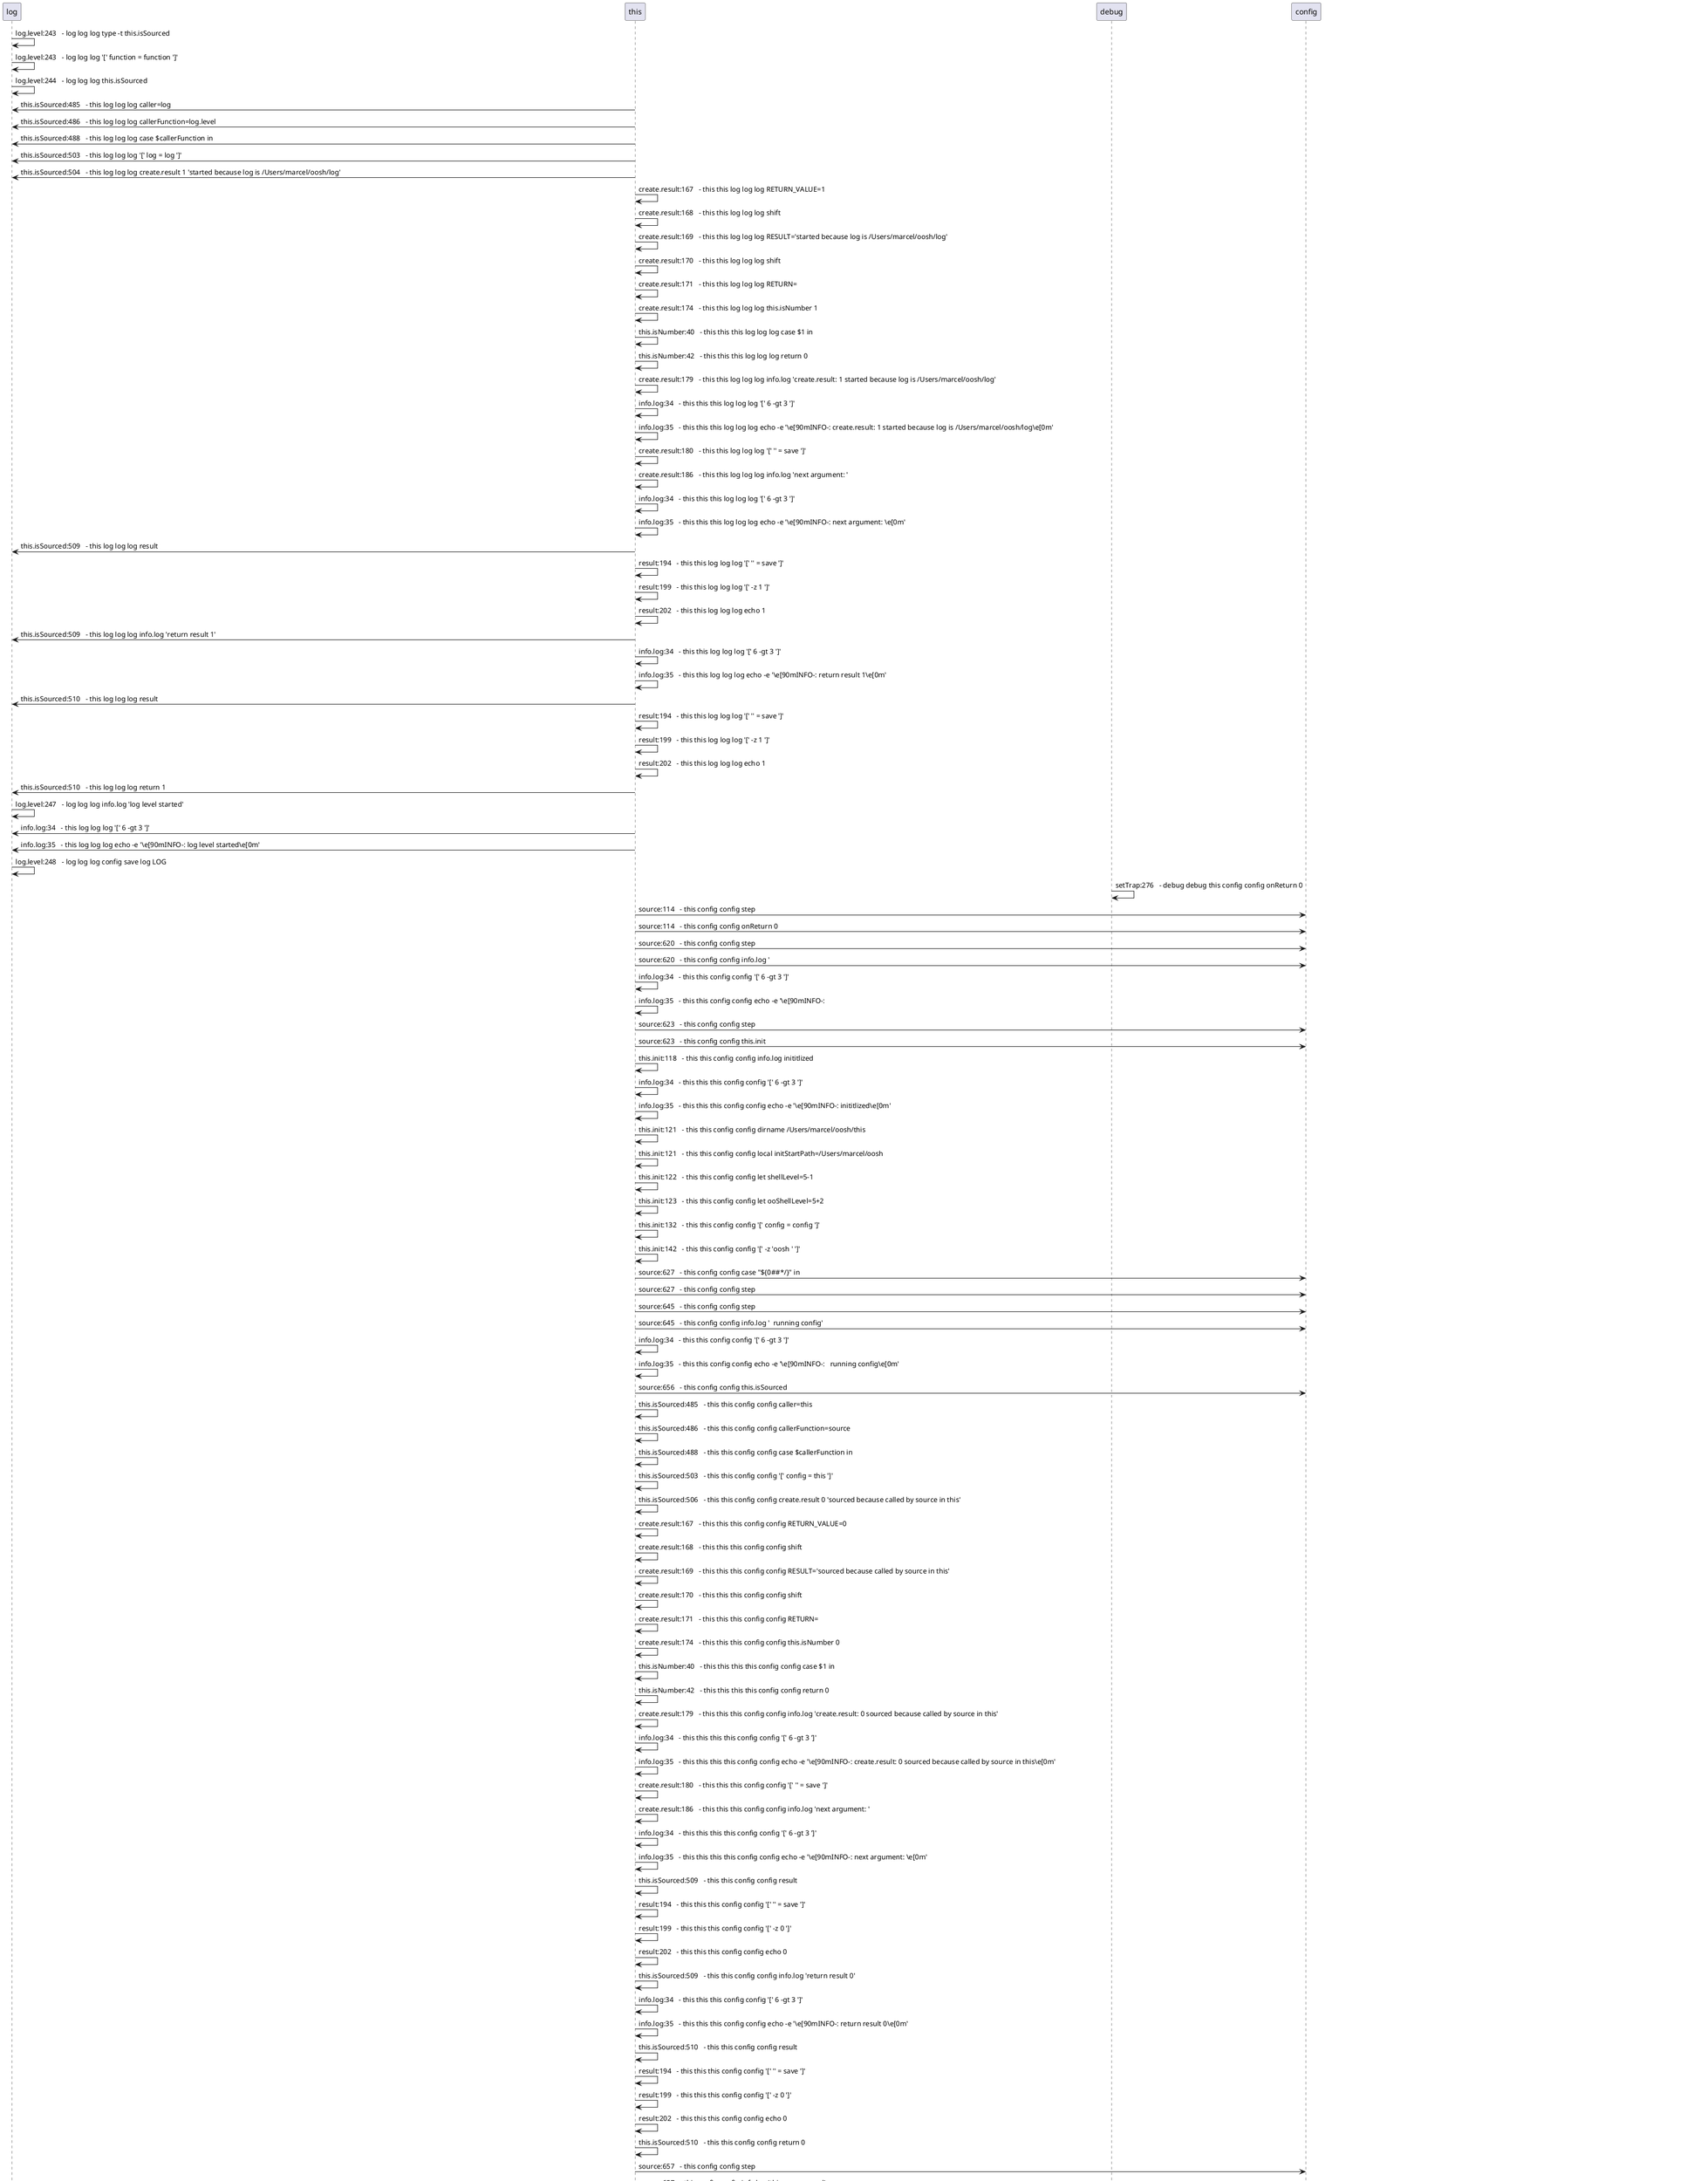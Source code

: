 @startuml
  log -> log: log.level:243   - log log log type -t this.isSourced
  log -> log: log.level:243   - log log log '[' function = function ']'
  log -> log: log.level:244   - log log log this.isSourced
  this -> log: this.isSourced:485   - this log log log caller=log
  this -> log: this.isSourced:486   - this log log log callerFunction=log.level
  this -> log: this.isSourced:488   - this log log log case $callerFunction in
  this -> log: this.isSourced:503   - this log log log '[' log = log ']'
  this -> log: this.isSourced:504   - this log log log create.result 1 'started because log is /Users/marcel/oosh/log'
  this -> this: create.result:167   - this this log log log RETURN_VALUE=1
  this -> this: create.result:168   - this this log log log shift
  this -> this: create.result:169   - this this log log log RESULT='started because log is /Users/marcel/oosh/log'
  this -> this: create.result:170   - this this log log log shift
  this -> this: create.result:171   - this this log log log RETURN=
  this -> this: create.result:174   - this this log log log this.isNumber 1
  this -> this: this.isNumber:40   - this this this log log log case $1 in
  this -> this: this.isNumber:42   - this this this log log log return 0
  this -> this: create.result:179   - this this log log log info.log 'create.result: 1 started because log is /Users/marcel/oosh/log'
  this -> this: info.log:34   - this this this log log log '[' 6 -gt 3 ']'
  this -> this: info.log:35   - this this this log log log echo -e '\e[90mINFO-: create.result: 1 started because log is /Users/marcel/oosh/log\e[0m'
'INFO-: create.result: 1 started because log is /Users/marcel/oosh/log
  this -> this: create.result:180   - this this log log log '[' '' = save ']'
  this -> this: create.result:186   - this this log log log info.log 'next argument: '
  this -> this: info.log:34   - this this this log log log '[' 6 -gt 3 ']'
  this -> this: info.log:35   - this this this log log log echo -e '\e[90mINFO-: next argument: \e[0m'
'INFO-: next argument: 
  this -> log: this.isSourced:509   - this log log log result
  this -> this: result:194   - this this log log log '[' '' = save ']'
  this -> this: result:199   - this this log log log '[' -z 1 ']'
  this -> this: result:202   - this this log log log echo 1
  this -> log: this.isSourced:509   - this log log log info.log 'return result 1'
  this -> this: info.log:34   - this this log log log '[' 6 -gt 3 ']'
  this -> this: info.log:35   - this this log log log echo -e '\e[90mINFO-: return result 1\e[0m'
'INFO-: return result 1
  this -> log: this.isSourced:510   - this log log log result
  this -> this: result:194   - this this log log log '[' '' = save ']'
  this -> this: result:199   - this this log log log '[' -z 1 ']'
  this -> this: result:202   - this this log log log echo 1
  this -> log: this.isSourced:510   - this log log log return 1
  log -> log: log.level:247   - log log log info.log 'log level started'
  this -> log: info.log:34   - this log log log '[' 6 -gt 3 ']'
  this -> log: info.log:35   - this log log log echo -e '\e[90mINFO-: log level started\e[0m'
'INFO-: log level started
  log -> log: log.level:248   - log log log config save log LOG
'INFO-: this.load does not exist
  debug -> debug: setTrap:276   - debug debug this config config onReturn 0
'- function setTrap returned with code: 0 and  RESULT=
  this -> config: source:114   - this config config step
  this -> config: source:114   - this config config onReturn 0
'- function source returned with code: 0 and  RESULT=
  this -> config: source:620   - this config config step
  this -> config: source:620   - this config config info.log '
'still in this
''
  this -> this: info.log:34   - this this config config '[' 6 -gt 3 ']'
  this -> this: info.log:35   - this this config config echo -e '\e[90mINFO-: 
'still in this
'\e[0m'
'INFO-: 
'still in this

  this -> config: source:623   - this config config step
  this -> config: source:623   - this config config this.init
  this -> this: this.init:118   - this this config config info.log inititlized
  this -> this: info.log:34   - this this this config config '[' 6 -gt 3 ']'
  this -> this: info.log:35   - this this this config config echo -e '\e[90mINFO-: inititlized\e[0m'
'INFO-: inititlized
  this -> this: this.init:121   - this this config config dirname /Users/marcel/oosh/this
  this -> this: this.init:121   - this this config config local initStartPath=/Users/marcel/oosh
  this -> this: this.init:122   - this this config config let shellLevel=5-1
  this -> this: this.init:123   - this this config config let ooShellLevel=5+2
  this -> this: this.init:132   - this this config config '[' config = config ']'
  this -> this: this.init:142   - this this config config '[' -z 'oosh ' ']'
  this -> config: source:627   - this config config case "${0##*/}" in
  this -> config: source:627   - this config config step
  this -> config: source:645   - this config config step
  this -> config: source:645   - this config config info.log '  running config'
  this -> this: info.log:34   - this this config config '[' 6 -gt 3 ']'
  this -> this: info.log:35   - this this config config echo -e '\e[90mINFO-:   running config\e[0m'
'INFO-:   running config
  this -> config: source:656   - this config config this.isSourced
  this -> this: this.isSourced:485   - this this config config caller=this
  this -> this: this.isSourced:486   - this this config config callerFunction=source
  this -> this: this.isSourced:488   - this this config config case $callerFunction in
  this -> this: this.isSourced:503   - this this config config '[' config = this ']'
  this -> this: this.isSourced:506   - this this config config create.result 0 'sourced because called by source in this'
  this -> this: create.result:167   - this this this config config RETURN_VALUE=0
  this -> this: create.result:168   - this this this config config shift
  this -> this: create.result:169   - this this this config config RESULT='sourced because called by source in this'
  this -> this: create.result:170   - this this this config config shift
  this -> this: create.result:171   - this this this config config RETURN=
  this -> this: create.result:174   - this this this config config this.isNumber 0
  this -> this: this.isNumber:40   - this this this this config config case $1 in
  this -> this: this.isNumber:42   - this this this this config config return 0
  this -> this: create.result:179   - this this this config config info.log 'create.result: 0 sourced because called by source in this'
  this -> this: info.log:34   - this this this this config config '[' 6 -gt 3 ']'
  this -> this: info.log:35   - this this this this config config echo -e '\e[90mINFO-: create.result: 0 sourced because called by source in this\e[0m'
'INFO-: create.result: 0 sourced because called by source in this
  this -> this: create.result:180   - this this this config config '[' '' = save ']'
  this -> this: create.result:186   - this this this config config info.log 'next argument: '
  this -> this: info.log:34   - this this this this config config '[' 6 -gt 3 ']'
  this -> this: info.log:35   - this this this this config config echo -e '\e[90mINFO-: next argument: \e[0m'
'INFO-: next argument: 
  this -> this: this.isSourced:509   - this this config config result
  this -> this: result:194   - this this this config config '[' '' = save ']'
  this -> this: result:199   - this this this config config '[' -z 0 ']'
  this -> this: result:202   - this this this config config echo 0
  this -> this: this.isSourced:509   - this this config config info.log 'return result 0'
  this -> this: info.log:34   - this this this config config '[' 6 -gt 3 ']'
  this -> this: info.log:35   - this this this config config echo -e '\e[90mINFO-: return result 0\e[0m'
'INFO-: return result 0
  this -> this: this.isSourced:510   - this this config config result
  this -> this: result:194   - this this this config config '[' '' = save ']'
  this -> this: result:199   - this this this config config '[' -z 0 ']'
  this -> this: result:202   - this this this config config echo 0
  this -> this: this.isSourced:510   - this this config config return 0
  this -> config: source:657   - this config config step
  this -> config: source:657   - this config config info.log 'this was sourced'
  this -> this: info.log:34   - this this config config '[' 6 -gt 3 ']'
  this -> this: info.log:35   - this this config config echo -e '\e[90mINFO-: this was sourced\e[0m'
'INFO-: this was sourced
  config -> config: config.start:572   - config config step
  config -> config: config.start:572   - config config onReturn 0
'- function config.start returned with code: 0 and  RESULT=
  config -> config: config.start:575   - config config step
  config -> config: config.start:575   - config config '[' -f /Users/marcel/config/user.env ']'
  config -> config: config.start:583   - config config step
  config -> config: config.start:583   - config config '[' -z /Users/marcel/config ']'
  config -> config: config.start:586   - config config step
  config -> config: config.start:586   - config config type -t this.start
  config -> config: config.start:586   - config config '[' function = function ']'
  config -> config: config.start:587   - config config step
  config -> config: config.start:587   - config config this.start save log LOG
  this -> config: this.start:529   - this config config local len=3
  this -> config: this.start:530   - this config config local caller=config
  this -> config: this.start:531   - this config config local callerFunction=config.start
  this -> config: this.start:533   - this config config which config
  this -> config: this.start:533   - this config config This=/Users/marcel/oosh/config
  this -> config: this.start:534   - this config config this.isSourced
  this -> this: this.isSourced:485   - this this config config caller=this
  this -> this: this.isSourced:486   - this this config config callerFunction=this.start
  this -> this: this.isSourced:488   - this this config config case $callerFunction in
  this -> this: this.isSourced:496   - this this config config '[' main = source ']'
  this -> this: this.isSourced:499   - this this config config create.result 1 'started by  in '
  this -> this: create.result:167   - this this this config config RETURN_VALUE=1
  this -> this: create.result:168   - this this this config config shift
  this -> this: create.result:169   - this this this config config RESULT='started by  in '
  this -> this: create.result:170   - this this this config config shift
  this -> this: create.result:171   - this this this config config RETURN=
  this -> this: create.result:174   - this this this config config this.isNumber 1
  this -> this: this.isNumber:40   - this this this this config config case $1 in
  this -> this: this.isNumber:42   - this this this this config config return 0
  this -> this: create.result:179   - this this this config config info.log 'create.result: 1 started by  in '
  this -> this: info.log:34   - this this this this config config '[' 6 -gt 3 ']'
  this -> this: info.log:35   - this this this this config config echo -e '\e[90mINFO-: create.result: 1 started by  in \e[0m'
'INFO-: create.result: 1 started by  in 
  this -> this: create.result:180   - this this this config config '[' '' = save ']'
  this -> this: create.result:186   - this this this config config info.log 'next argument: '
  this -> this: info.log:34   - this this this this config config '[' 6 -gt 3 ']'
  this -> this: info.log:35   - this this this this config config echo -e '\e[90mINFO-: next argument: \e[0m'
'INFO-: next argument: 
  this -> this: this.isSourced:509   - this this config config result
  this -> this: result:194   - this this this config config '[' '' = save ']'
  this -> this: result:199   - this this this config config '[' -z 1 ']'
  this -> this: result:202   - this this this config config echo 1
  this -> this: this.isSourced:509   - this this config config info.log 'return result 1'
  this -> this: info.log:34   - this this this config config '[' 6 -gt 3 ']'
  this -> this: info.log:35   - this this this config config echo -e '\e[90mINFO-: return result 1\e[0m'
'INFO-: return result 1
  this -> this: this.isSourced:510   - this this config config result
  this -> this: result:194   - this this this config config '[' '' = save ']'
  this -> this: result:199   - this this this config config '[' -z 1 ']'
  this -> this: result:202   - this this this config config echo 1
  this -> this: this.isSourced:510   - this this config config return 1
  this -> config: this.start:540   - this config config '[' -z save ']'
  this -> config: this.start:549   - this config config '[' -n save ']'
  this -> config: this.start:550   - this config config debug.log 'start 1: -save-'
  log -> this: debug.log:131   - log this config config seq.puml.log
  log -> log: seq.puml.log:58   - log log this config config '[' 6 -gt 5 ']'
  log -> log: seq.puml.log:59   - log log this config config export 'PS4=\e[90m  ${BASH_SOURCE[0]##*/} -> ${BASH_SOURCE[1]##*/}: ${FUNCNAME[0]}:${LINENO}   - ${BASH_SOURCE[@]##*/} \e[0m'
  log -> log: seq.puml.log:59   - log log this config config PS4='\e[90m  ${BASH_SOURCE[0]##*/} -> ${BASH_SOURCE[1]##*/}: ${FUNCNAME[0]}:${LINENO}   - ${BASH_SOURCE[@]##*/} \e[0m'
  log -> log: seq.puml.log:60   - log log this config config pumlPrefix='echo ${BASH_SOURCE[0]##*/} -> ${BASH_SOURCE[1]##*/}: ${FUNCNAME[0]}:${LINENO}   - '
  log -> log: seq.puml.log:61   - log log this config config export STEP_DEBUG=OFF
  log -> log: seq.puml.log:61   - log log this config config STEP_DEBUG=OFF
  log -> this: debug.log:132   - log this config config '[' 6 -gt 4 ']'
  log -> this: debug.log:133   - log this config config eval echo '${BASH_SOURCE[0]##*/}' '->' '${BASH_SOURCE[1]##*/}:' '${FUNCNAME[0]}:${LINENO}' -
  log -> this: debug.log:133   - log this config config echo log - debug.log:133 -
  log -> this: debug.log:133   - log this config config echo -e '- start 1: -save-'
'- start 1: -save-
  this -> config: this.start:551   - this config config case $1 in
  this -> config: this.start:590   - this config config debug.log 'this.call to: save log LOG'
  log -> this: debug.log:131   - log this config config seq.puml.log
  log -> log: seq.puml.log:58   - log log this config config '[' 6 -gt 5 ']'
  log -> log: seq.puml.log:59   - log log this config config export 'PS4=\e[90m  ${BASH_SOURCE[0]##*/} -> ${BASH_SOURCE[1]##*/}: ${FUNCNAME[0]}:${LINENO}   - ${BASH_SOURCE[@]##*/} \e[0m'
  log -> log: seq.puml.log:59   - log log this config config PS4='\e[90m  ${BASH_SOURCE[0]##*/} -> ${BASH_SOURCE[1]##*/}: ${FUNCNAME[0]}:${LINENO}   - ${BASH_SOURCE[@]##*/} \e[0m'
  log -> log: seq.puml.log:60   - log log this config config pumlPrefix='echo ${BASH_SOURCE[0]##*/} -> ${BASH_SOURCE[1]##*/}: ${FUNCNAME[0]}:${LINENO}   - '
  log -> log: seq.puml.log:61   - log log this config config export STEP_DEBUG=OFF
  log -> log: seq.puml.log:61   - log log this config config STEP_DEBUG=OFF
  log -> this: debug.log:132   - log this config config '[' 6 -gt 4 ']'
  log -> this: debug.log:133   - log this config config eval echo '${BASH_SOURCE[0]##*/}' '->' '${BASH_SOURCE[1]##*/}:' '${FUNCNAME[0]}:${LINENO}' -
  log -> this: debug.log:133   - log this config config echo log - debug.log:133 -
  log -> this: debug.log:133   - log this config config echo -e '- this.call to: save log LOG'
'- this.call to: save log LOG
  this -> config: this.start:591   - this config config this.call save log LOG
  this -> this: this.call:340   - this this config config local aFunction=save
  this -> this: this.call:341   - this this config config shift
  this -> this: this.call:343   - this this config config local len=4
  this -> this: this.call:344   - this this config config local caller=config
  this -> this: this.call:346   - this this config config info.log 'script: /Users/marcel/oosh/config'
  this -> this: info.log:34   - this this this config config '[' 6 -gt 3 ']'
  this -> this: info.log:35   - this this this config config echo -e '\e[90mINFO-: script: /Users/marcel/oosh/config\e[0m'
'INFO-: script: /Users/marcel/oosh/config
  this -> this: this.call:347   - this this config config info.log 'caller: config'
  this -> this: info.log:34   - this this this config config '[' 6 -gt 3 ']'
  this -> this: info.log:35   - this this this config config echo -e '\e[90mINFO-: caller: config\e[0m'
'INFO-: caller: config
  this -> this: this.call:349   - this this config config this.functionExists save
'INFO-: save does not exist
  this -> this: this.call:356   - this this config config this.functionExists config.save
'INFO-: config.save exists
  this -> this: this.call:357   - this this config config debug.log 'this.call: config.save log LOG'
  log -> this: debug.log:131   - log this this config config seq.puml.log
  log -> log: seq.puml.log:58   - log log this this config config '[' 6 -gt 5 ']'
  log -> log: seq.puml.log:59   - log log this this config config export 'PS4=\e[90m  ${BASH_SOURCE[0]##*/} -> ${BASH_SOURCE[1]##*/}: ${FUNCNAME[0]}:${LINENO}   - ${BASH_SOURCE[@]##*/} \e[0m'
  log -> log: seq.puml.log:59   - log log this this config config PS4='\e[90m  ${BASH_SOURCE[0]##*/} -> ${BASH_SOURCE[1]##*/}: ${FUNCNAME[0]}:${LINENO}   - ${BASH_SOURCE[@]##*/} \e[0m'
  log -> log: seq.puml.log:60   - log log this this config config pumlPrefix='echo ${BASH_SOURCE[0]##*/} -> ${BASH_SOURCE[1]##*/}: ${FUNCNAME[0]}:${LINENO}   - '
  log -> log: seq.puml.log:61   - log log this this config config export STEP_DEBUG=OFF
  log -> log: seq.puml.log:61   - log log this this config config STEP_DEBUG=OFF
  log -> this: debug.log:132   - log this this config config '[' 6 -gt 4 ']'
  log -> this: debug.log:133   - log this this config config eval echo '${BASH_SOURCE[0]##*/}' '->' '${BASH_SOURCE[1]##*/}:' '${FUNCNAME[0]}:${LINENO}' -
  log -> this: debug.log:133   - log this this config config echo log - debug.log:133 -
  log -> this: debug.log:133   - log this this config config echo -e '- this.call: config.save log LOG'
'- this.call: config.save log LOG
  this -> this: this.call:358   - this this config config config.save log LOG
  config -> this: config.save:270   - config this this config config local file=log
  config -> this: config.save:271   - config this this config config shift
  config -> this: config.save:272   - config this this config config local name=LOG
  config -> this: config.save:273   - config this this config config '[' -z LOG ']'
  config -> this: config.save:276   - config this this config config shift
  config -> this: config.save:280   - config this this config config '[' -n log ']'
  config -> this: config.save:281   - config this this config config config.file log.env
  config -> config: config.file:409   - config config this this config config '[' -z log.env ']'
  config -> config: config.file:412   - config config this this config config case "$1" in
  config -> config: config.file:421   - config config this this config config export FILE=log.env
  config -> config: config.file:421   - config config this this config config FILE=log.env
  config -> config: config.file:422   - config config this this config config CONFIG_FILE=log.env
  config -> config: config.file:424   - config config this this config config export CONFIG=/Users/marcel/config/log.env
  config -> config: config.file:424   - config config this this config config CONFIG=/Users/marcel/config/log.env
  config -> this: config.save:287   - config this this config config info.log '
'config.save  to /Users/marcel/config/log.env'
  this -> config: info.log:34   - this config this this config config '[' 6 -gt 3 ']'
  this -> config: info.log:35   - this config this this config config echo -e '\e[90mINFO-: 
'  config.save  to /Users/marcel/config/log.env\e[0m'
'INFO-: 
'  config.save  to /Users/marcel/config/log.env
  config -> this: config.save:290   - config this this config config RESULT=
  config -> this: config.save:293   - config this this config config declare -p
  config -> this: config.save:293   - config this this config config grep '^\(declare -[^aA]* \)*\([^ ]*LOG\)\(.*\)='
  config -> this: config.save:293   - config this this config config sed 's/^\(declare -.* \)\(.*LOG\)\(.*\)=\(.*\)/export \2\3=\4/'
  config -> this: config.save:296   - config this this config config '[' -z log ']'
  config -> this: config.save:312   - config this this config config config.info.log
  config -> config: config.info.log:339   - config config this this config config '[' 6 -gt 3 ']'
  config -> config: config.info.log:340   - config config this this config config config.list
  config -> config: config.list:321   - config config config this this config config config.check.file
  config -> config: config.check.file:392   - config config config config this this config config '[' -n '' ']'
  config -> config: config.check.file:398   - config config config config this this config config RETURN_VALUE=1
  config -> config: config.check.file:400   - config config config config this this config config info.log 'config file: /Users/marcel/config/log.env'
  this -> config: info.log:34   - this config config config config this this config config '[' 6 -gt 3 ']'
  this -> config: info.log:35   - this config config config config this this config config echo -e '\e[90mINFO-: config file: /Users/marcel/config/log.env\e[0m'
'INFO-: config file: /Users/marcel/config/log.env
  config -> config: config.check.file:401   - config config config config this this config config create.result 1 /Users/marcel/config/log.env
  this -> config: create.result:167   - this config config config config this this config config RETURN_VALUE=1
  this -> config: create.result:168   - this config config config config this this config config shift
  this -> config: create.result:169   - this config config config config this this config config RESULT=/Users/marcel/config/log.env
  this -> config: create.result:170   - this config config config config this this config config shift
  this -> config: create.result:171   - this config config config config this this config config RETURN=
  this -> config: create.result:174   - this config config config config this this config config this.isNumber 1
  this -> this: this.isNumber:40   - this this config config config config this this config config case $1 in
  this -> this: this.isNumber:42   - this this config config config config this this config config return 0
  this -> config: create.result:179   - this config config config config this this config config info.log 'create.result: 1 /Users/marcel/config/log.env'
  this -> this: info.log:34   - this this config config config config this this config config '[' 6 -gt 3 ']'
  this -> this: info.log:35   - this this config config config config this this config config echo -e '\e[90mINFO-: create.result: 1 /Users/marcel/config/log.env\e[0m'
'INFO-: create.result: 1 /Users/marcel/config/log.env
  this -> config: create.result:180   - this config config config config this this config config '[' '' = save ']'
  this -> config: create.result:186   - this config config config config this this config config info.log 'next argument: '
  this -> this: info.log:34   - this this config config config config this this config config '[' 6 -gt 3 ']'
  this -> this: info.log:35   - this this config config config config this this config config echo -e '\e[90mINFO-: next argument: \e[0m'
'INFO-: next argument: 
  config -> config: config.check.file:402   - config config config config this this config config result
  this -> config: result:194   - this config config config config this this config config '[' '' = save ']'
  this -> config: result:199   - this config config config config this this config config '[' -z 1 ']'
  this -> config: result:202   - this config config config config this this config config echo 1
  config -> config: config.check.file:402   - config config config config this this config config return 1
  config -> config: config.list:322   - config config config this this config config cat /Users/marcel/config/log.env
'export LOGNAME="marcel"
'export LOG_DEVICE="/dev/tty"
'export LOG_LEVEL="6"
'export LOG_LEVEL_RESET="3"
  this -> config: this.start:595   - this config config shift
  this -> config: this.start:597   - this config config '[' '!' '' = log ']'
  this -> config: this.start:598   - this config config shift
  this -> config: this.start:599   - this config config debug.log 'shift:  -Return:-  -LOG- -command=save log LOG-  =LOG='
  log -> this: debug.log:131   - log this config config seq.puml.log
  log -> log: seq.puml.log:58   - log log this config config '[' 6 -gt 5 ']'
  log -> log: seq.puml.log:59   - log log this config config export 'PS4=\e[90m  ${BASH_SOURCE[0]##*/} -> ${BASH_SOURCE[1]##*/}: ${FUNCNAME[0]}:${LINENO}   - ${BASH_SOURCE[@]##*/} \e[0m'
  log -> log: seq.puml.log:59   - log log this config config PS4='\e[90m  ${BASH_SOURCE[0]##*/} -> ${BASH_SOURCE[1]##*/}: ${FUNCNAME[0]}:${LINENO}   - ${BASH_SOURCE[@]##*/} \e[0m'
  log -> log: seq.puml.log:60   - log log this config config pumlPrefix='echo ${BASH_SOURCE[0]##*/} -> ${BASH_SOURCE[1]##*/}: ${FUNCNAME[0]}:${LINENO}   - '
  log -> log: seq.puml.log:61   - log log this config config export STEP_DEBUG=OFF
  log -> log: seq.puml.log:61   - log log this config config STEP_DEBUG=OFF
  log -> this: debug.log:132   - log this config config '[' 6 -gt 4 ']'
  log -> this: debug.log:133   - log this config config eval echo '${BASH_SOURCE[0]##*/}' '->' '${BASH_SOURCE[1]##*/}:' '${FUNCNAME[0]}:${LINENO}' -
  log -> this: debug.log:133   - log this config config echo log - debug.log:133 -
  log -> this: debug.log:133   - log this config config echo -e '- shift:  -Return:-  -LOG- -command=save log LOG-  =LOG='
'- shift:  -Return:-  -LOG- -command=save log LOG-  =LOG=
  this -> config: this.start:600   - this config config '[' -z LOG ']'
  this -> config: this.start:597   - this config config '[' '!' '' = LOG ']'
  this -> config: this.start:598   - this config config shift
  this -> config: this.start:599   - this config config debug.log 'shift:  -Return:-  -- -command=save log LOG-  =='
  log -> this: debug.log:131   - log this config config seq.puml.log
  log -> log: seq.puml.log:58   - log log this config config '[' 6 -gt 5 ']'
  log -> log: seq.puml.log:59   - log log this config config export 'PS4=\e[90m  ${BASH_SOURCE[0]##*/} -> ${BASH_SOURCE[1]##*/}: ${FUNCNAME[0]}:${LINENO}   - ${BASH_SOURCE[@]##*/} \e[0m'
  log -> log: seq.puml.log:59   - log log this config config PS4='\e[90m  ${BASH_SOURCE[0]##*/} -> ${BASH_SOURCE[1]##*/}: ${FUNCNAME[0]}:${LINENO}   - ${BASH_SOURCE[@]##*/} \e[0m'
  log -> log: seq.puml.log:60   - log log this config config pumlPrefix='echo ${BASH_SOURCE[0]##*/} -> ${BASH_SOURCE[1]##*/}: ${FUNCNAME[0]}:${LINENO}   - '
  log -> log: seq.puml.log:61   - log log this config config export STEP_DEBUG=OFF
  log -> log: seq.puml.log:61   - log log this config config STEP_DEBUG=OFF
  log -> this: debug.log:132   - log this config config '[' 6 -gt 4 ']'
  log -> this: debug.log:133   - log this config config eval echo '${BASH_SOURCE[0]##*/}' '->' '${BASH_SOURCE[1]##*/}:' '${FUNCNAME[0]}:${LINENO}' -
  log -> this: debug.log:133   - log this config config echo log - debug.log:133 -
  log -> this: debug.log:133   - log this config config echo -e '- shift:  -Return:-  -- -command=save log LOG-  =='
'- shift:  -Return:-  -- -command=save log LOG-  ==
  this -> config: this.start:600   - this config config '[' -z '' ']'
  this -> config: this.start:601   - this config config debug.log 'force stop'
  log -> this: debug.log:131   - log this config config seq.puml.log
  log -> log: seq.puml.log:58   - log log this config config '[' 6 -gt 5 ']'
  log -> log: seq.puml.log:59   - log log this config config export 'PS4=\e[90m  ${BASH_SOURCE[0]##*/} -> ${BASH_SOURCE[1]##*/}: ${FUNCNAME[0]}:${LINENO}   - ${BASH_SOURCE[@]##*/} \e[0m'
  log -> log: seq.puml.log:59   - log log this config config PS4='\e[90m  ${BASH_SOURCE[0]##*/} -> ${BASH_SOURCE[1]##*/}: ${FUNCNAME[0]}:${LINENO}   - ${BASH_SOURCE[@]##*/} \e[0m'
  log -> log: seq.puml.log:60   - log log this config config pumlPrefix='echo ${BASH_SOURCE[0]##*/} -> ${BASH_SOURCE[1]##*/}: ${FUNCNAME[0]}:${LINENO}   - '
  log -> log: seq.puml.log:61   - log log this config config export STEP_DEBUG=OFF
  log -> log: seq.puml.log:61   - log log this config config STEP_DEBUG=OFF
  log -> this: debug.log:132   - log this config config '[' 6 -gt 4 ']'
  log -> this: debug.log:133   - log this config config eval echo '${BASH_SOURCE[0]##*/}' '->' '${BASH_SOURCE[1]##*/}:' '${FUNCNAME[0]}:${LINENO}' -
  log -> this: debug.log:133   - log this config config echo log - debug.log:133 -
  log -> this: debug.log:133   - log this config config echo -e '- force stop'
'- force stop
  this -> config: this.start:602   - this config config RETURN=
  this -> config: this.start:603   - this config config exit 1
  this -> config: this.start:1   - this config config onExit 1
  debug -> this: onExit:272   - debug this config config debug.log exiting
  log -> debug: debug.log:131   - log debug this config config seq.puml.log
  log -> log: seq.puml.log:58   - log log debug this config config '[' 6 -gt 5 ']'
  log -> log: seq.puml.log:59   - log log debug this config config export 'PS4=\e[90m  ${BASH_SOURCE[0]##*/} -> ${BASH_SOURCE[1]##*/}: ${FUNCNAME[0]}:${LINENO}   - ${BASH_SOURCE[@]##*/} \e[0m'
  log -> log: seq.puml.log:59   - log log debug this config config PS4='\e[90m  ${BASH_SOURCE[0]##*/} -> ${BASH_SOURCE[1]##*/}: ${FUNCNAME[0]}:${LINENO}   - ${BASH_SOURCE[@]##*/} \e[0m'
  log -> log: seq.puml.log:60   - log log debug this config config pumlPrefix='echo ${BASH_SOURCE[0]##*/} -> ${BASH_SOURCE[1]##*/}: ${FUNCNAME[0]}:${LINENO}   - '
  log -> log: seq.puml.log:61   - log log debug this config config export STEP_DEBUG=OFF
  log -> log: seq.puml.log:61   - log log debug this config config STEP_DEBUG=OFF
  log -> debug: debug.log:132   - log debug this config config '[' 6 -gt 4 ']'
  log -> debug: debug.log:133   - log debug this config config eval echo '${BASH_SOURCE[0]##*/}' '->' '${BASH_SOURCE[1]##*/}:' '${FUNCNAME[0]}:${LINENO}' -
  log -> debug: debug.log:133   - log debug this config config echo log - debug.log:133 -
  log -> debug: debug.log:133   - log debug this config config echo -e '- exiting'
'- exiting
  log -> log: log.level:249   - log log log exit 0
  log -> log: log.level:1   - log log log onExit 0
  debug -> log: onExit:272   - debug log log log debug.log exiting
  log -> debug: debug.log:131   - log debug log log log seq.puml.log
  log -> log: seq.puml.log:58   - log log debug log log log '[' 6 -gt 5 ']'
  log -> log: seq.puml.log:59   - log log debug log log log export 'PS4=\e[90m  ${BASH_SOURCE[0]##*/} -> ${BASH_SOURCE[1]##*/}: ${FUNCNAME[0]}:${LINENO}   - ${BASH_SOURCE[@]##*/} \e[0m'
  log -> log: seq.puml.log:59   - log log debug log log log PS4='\e[90m  ${BASH_SOURCE[0]##*/} -> ${BASH_SOURCE[1]##*/}: ${FUNCNAME[0]}:${LINENO}   - ${BASH_SOURCE[@]##*/} \e[0m'
  log -> log: seq.puml.log:60   - log log debug log log log pumlPrefix='echo ${BASH_SOURCE[0]##*/} -> ${BASH_SOURCE[1]##*/}: ${FUNCNAME[0]}:${LINENO}   - '
  log -> log: seq.puml.log:61   - log log debug log log log export STEP_DEBUG=OFF
  log -> log: seq.puml.log:61   - log log debug log log log STEP_DEBUG=OFF
  log -> debug: debug.log:132   - log debug log log log '[' 6 -gt 4 ']'
  log -> debug: debug.log:133   - log debug log log log eval echo '${BASH_SOURCE[0]##*/}' '->' '${BASH_SOURCE[1]##*/}:' '${FUNCNAME[0]}:${LINENO}' -
  log -> debug: debug.log:133   - log debug log log log echo log - debug.log:133 -
  log -> debug: debug.log:133   - log debug log log log echo -e '- exiting'
'- exiting
@enduml